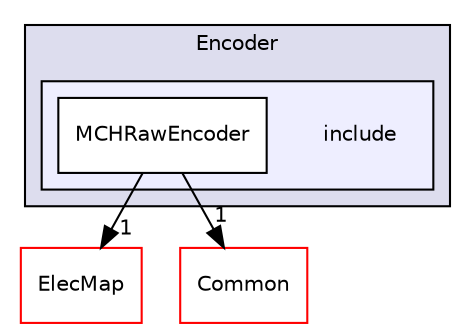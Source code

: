 digraph "/home/travis/build/AliceO2Group/AliceO2/Detectors/MUON/MCH/Raw/Encoder/include" {
  bgcolor=transparent;
  compound=true
  node [ fontsize="10", fontname="Helvetica"];
  edge [ labelfontsize="10", labelfontname="Helvetica"];
  subgraph clusterdir_934398cf98861ce15dff28db7cb4f35f {
    graph [ bgcolor="#ddddee", pencolor="black", label="Encoder" fontname="Helvetica", fontsize="10", URL="dir_934398cf98861ce15dff28db7cb4f35f.html"]
  subgraph clusterdir_5e12286f11eb977da30d302c93dbd5d0 {
    graph [ bgcolor="#eeeeff", pencolor="black", label="" URL="dir_5e12286f11eb977da30d302c93dbd5d0.html"];
    dir_5e12286f11eb977da30d302c93dbd5d0 [shape=plaintext label="include"];
    dir_0815f9215d26cf3bb190f90daf2dec28 [shape=box label="MCHRawEncoder" color="black" fillcolor="white" style="filled" URL="dir_0815f9215d26cf3bb190f90daf2dec28.html"];
  }
  }
  dir_0cfbacb297625179725e3de4f30c0e94 [shape=box label="ElecMap" color="red" URL="dir_0cfbacb297625179725e3de4f30c0e94.html"];
  dir_55964488a5749f1fcba45aaf4e122cee [shape=box label="Common" color="red" URL="dir_55964488a5749f1fcba45aaf4e122cee.html"];
  dir_0815f9215d26cf3bb190f90daf2dec28->dir_0cfbacb297625179725e3de4f30c0e94 [headlabel="1", labeldistance=1.5 headhref="dir_000529_000407.html"];
  dir_0815f9215d26cf3bb190f90daf2dec28->dir_55964488a5749f1fcba45aaf4e122cee [headlabel="1", labeldistance=1.5 headhref="dir_000529_000518.html"];
}
